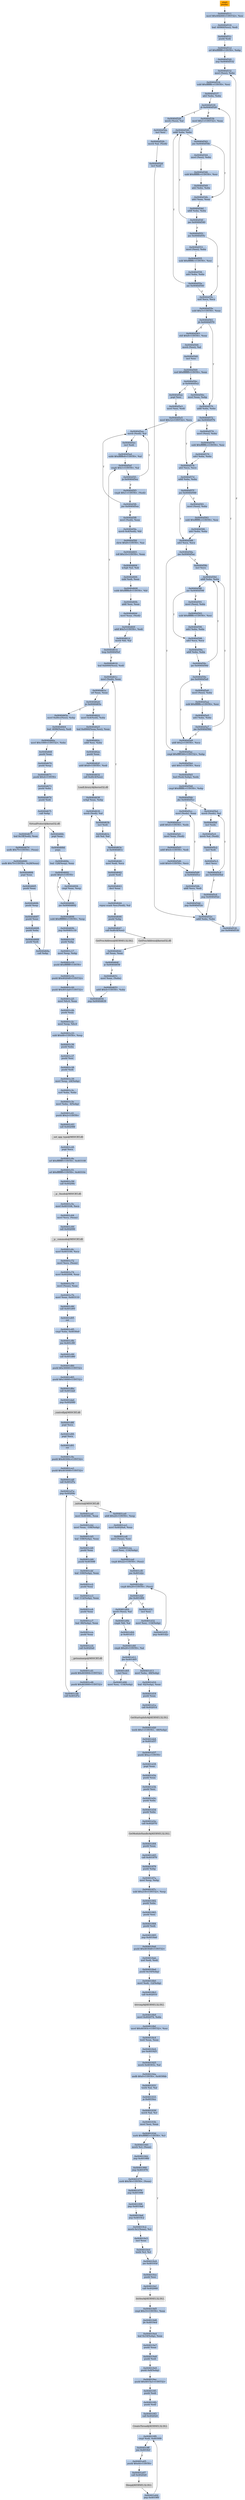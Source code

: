 digraph G {
node[shape=rectangle,style=filled,fillcolor=lightsteelblue,color=lightsteelblue]
bgcolor="transparent"
a0x0040d510pusha_[label="start\npusha ",color="lightgrey",fillcolor="orange"];
a0x0040d511movl_0x40b000UINT32_esi[label="0x0040d511\nmovl $0x40b000<UINT32>, %esi"];
a0x0040d516leal__40960esi__edi[label="0x0040d516\nleal -40960(%esi), %edi"];
a0x0040d51cpushl_edi[label="0x0040d51c\npushl %edi"];
a0x0040d51dorl_0xffffffffUINT8_ebp[label="0x0040d51d\norl $0xffffffff<UINT8>, %ebp"];
a0x0040d520jmp_0x0040d532[label="0x0040d520\njmp 0x0040d532"];
a0x0040d532movl_esi__ebx[label="0x0040d532\nmovl (%esi), %ebx"];
a0x0040d534subl_0xfffffffcUINT8_esi[label="0x0040d534\nsubl $0xfffffffc<UINT8>, %esi"];
a0x0040d537adcl_ebx_ebx[label="0x0040d537\nadcl %ebx, %ebx"];
a0x0040d539jb_0x0040d528[label="0x0040d539\njb 0x0040d528"];
a0x0040d528movb_esi__al[label="0x0040d528\nmovb (%esi), %al"];
a0x0040d52aincl_esi[label="0x0040d52a\nincl %esi"];
a0x0040d52bmovb_al_edi_[label="0x0040d52b\nmovb %al, (%edi)"];
a0x0040d52dincl_edi[label="0x0040d52d\nincl %edi"];
a0x0040d52eaddl_ebx_ebx[label="0x0040d52e\naddl %ebx, %ebx"];
a0x0040d530jne_0x0040d539[label="0x0040d530\njne 0x0040d539"];
a0x0040d53bmovl_0x1UINT32_eax[label="0x0040d53b\nmovl $0x1<UINT32>, %eax"];
a0x0040d540addl_ebx_ebx[label="0x0040d540\naddl %ebx, %ebx"];
a0x0040d542jne_0x0040d54b[label="0x0040d542\njne 0x0040d54b"];
a0x0040d54badcl_eax_eax[label="0x0040d54b\nadcl %eax, %eax"];
a0x0040d54daddl_ebx_ebx[label="0x0040d54d\naddl %ebx, %ebx"];
a0x0040d54fjae_0x0040d540[label="0x0040d54f\njae 0x0040d540"];
a0x0040d551jne_0x0040d55c[label="0x0040d551\njne 0x0040d55c"];
a0x0040d55cxorl_ecx_ecx[label="0x0040d55c\nxorl %ecx, %ecx"];
a0x0040d55esubl_0x3UINT8_eax[label="0x0040d55e\nsubl $0x3<UINT8>, %eax"];
a0x0040d561jb_0x0040d570[label="0x0040d561\njb 0x0040d570"];
a0x0040d563shll_0x8UINT8_eax[label="0x0040d563\nshll $0x8<UINT8>, %eax"];
a0x0040d566movb_esi__al[label="0x0040d566\nmovb (%esi), %al"];
a0x0040d568incl_esi[label="0x0040d568\nincl %esi"];
a0x0040d569xorl_0xffffffffUINT8_eax[label="0x0040d569\nxorl $0xffffffff<UINT8>, %eax"];
a0x0040d56cje_0x0040d5e2[label="0x0040d56c\nje 0x0040d5e2"];
a0x0040d56emovl_eax_ebp[label="0x0040d56e\nmovl %eax, %ebp"];
a0x0040d570addl_ebx_ebx[label="0x0040d570\naddl %ebx, %ebx"];
a0x0040d572jne_0x0040d57b[label="0x0040d572\njne 0x0040d57b"];
a0x0040d57badcl_ecx_ecx[label="0x0040d57b\nadcl %ecx, %ecx"];
a0x0040d57daddl_ebx_ebx[label="0x0040d57d\naddl %ebx, %ebx"];
a0x0040d57fjne_0x0040d588[label="0x0040d57f\njne 0x0040d588"];
a0x0040d588adcl_ecx_ecx[label="0x0040d588\nadcl %ecx, %ecx"];
a0x0040d58ajne_0x0040d5ac[label="0x0040d58a\njne 0x0040d5ac"];
a0x0040d5accmpl_0xfffff300UINT32_ebp[label="0x0040d5ac\ncmpl $0xfffff300<UINT32>, %ebp"];
a0x0040d5b2adcl_0x1UINT8_ecx[label="0x0040d5b2\nadcl $0x1<UINT8>, %ecx"];
a0x0040d5b5leal_ediebp__edx[label="0x0040d5b5\nleal (%edi,%ebp), %edx"];
a0x0040d5b8cmpl_0xfffffffcUINT8_ebp[label="0x0040d5b8\ncmpl $0xfffffffc<UINT8>, %ebp"];
a0x0040d5bbjbe_0x0040d5cc[label="0x0040d5bb\njbe 0x0040d5cc"];
a0x0040d5ccmovl_edx__eax[label="0x0040d5cc\nmovl (%edx), %eax"];
a0x0040d5ceaddl_0x4UINT8_edx[label="0x0040d5ce\naddl $0x4<UINT8>, %edx"];
a0x0040d5d1movl_eax_edi_[label="0x0040d5d1\nmovl %eax, (%edi)"];
a0x0040d5d3addl_0x4UINT8_edi[label="0x0040d5d3\naddl $0x4<UINT8>, %edi"];
a0x0040d5d6subl_0x4UINT8_ecx[label="0x0040d5d6\nsubl $0x4<UINT8>, %ecx"];
a0x0040d5d9ja_0x0040d5cc[label="0x0040d5d9\nja 0x0040d5cc"];
a0x0040d5dbaddl_ecx_edi[label="0x0040d5db\naddl %ecx, %edi"];
a0x0040d5ddjmp_0x0040d52e[label="0x0040d5dd\njmp 0x0040d52e"];
a0x0040d553movl_esi__ebx[label="0x0040d553\nmovl (%esi), %ebx"];
a0x0040d555subl_0xfffffffcUINT8_esi[label="0x0040d555\nsubl $0xfffffffc<UINT8>, %esi"];
a0x0040d558adcl_ebx_ebx[label="0x0040d558\nadcl %ebx, %ebx"];
a0x0040d55ajae_0x0040d540[label="0x0040d55a\njae 0x0040d540"];
a0x0040d5bdmovb_edx__al[label="0x0040d5bd\nmovb (%edx), %al"];
a0x0040d5bfincl_edx[label="0x0040d5bf\nincl %edx"];
a0x0040d5c0movb_al_edi_[label="0x0040d5c0\nmovb %al, (%edi)"];
a0x0040d5c2incl_edi[label="0x0040d5c2\nincl %edi"];
a0x0040d5c3decl_ecx[label="0x0040d5c3\ndecl %ecx"];
a0x0040d5c4jne_0x0040d5bd[label="0x0040d5c4\njne 0x0040d5bd"];
a0x0040d5c6jmp_0x0040d52e[label="0x0040d5c6\njmp 0x0040d52e"];
a0x0040d544movl_esi__ebx[label="0x0040d544\nmovl (%esi), %ebx"];
a0x0040d546subl_0xfffffffcUINT8_esi[label="0x0040d546\nsubl $0xfffffffc<UINT8>, %esi"];
a0x0040d549adcl_ebx_ebx[label="0x0040d549\nadcl %ebx, %ebx"];
a0x0040d574movl_esi__ebx[label="0x0040d574\nmovl (%esi), %ebx"];
a0x0040d576subl_0xfffffffcUINT8_esi[label="0x0040d576\nsubl $0xfffffffc<UINT8>, %esi"];
a0x0040d579adcl_ebx_ebx[label="0x0040d579\nadcl %ebx, %ebx"];
a0x0040d581movl_esi__ebx[label="0x0040d581\nmovl (%esi), %ebx"];
a0x0040d583subl_0xfffffffcUINT8_esi[label="0x0040d583\nsubl $0xfffffffc<UINT8>, %esi"];
a0x0040d586adcl_ebx_ebx[label="0x0040d586\nadcl %ebx, %ebx"];
a0x0040d58cincl_ecx[label="0x0040d58c\nincl %ecx"];
a0x0040d58daddl_ebx_ebx[label="0x0040d58d\naddl %ebx, %ebx"];
a0x0040d58fjne_0x0040d598[label="0x0040d58f\njne 0x0040d598"];
a0x0040d598adcl_ecx_ecx[label="0x0040d598\nadcl %ecx, %ecx"];
a0x0040d59aaddl_ebx_ebx[label="0x0040d59a\naddl %ebx, %ebx"];
a0x0040d59cjae_0x0040d58d[label="0x0040d59c\njae 0x0040d58d"];
a0x0040d59ejne_0x0040d5a9[label="0x0040d59e\njne 0x0040d5a9"];
a0x0040d5a9addl_0x2UINT8_ecx[label="0x0040d5a9\naddl $0x2<UINT8>, %ecx"];
a0x0040d591movl_esi__ebx[label="0x0040d591\nmovl (%esi), %ebx"];
a0x0040d593subl_0xfffffffcUINT8_esi[label="0x0040d593\nsubl $0xfffffffc<UINT8>, %esi"];
a0x0040d596adcl_ebx_ebx[label="0x0040d596\nadcl %ebx, %ebx"];
a0x0040d5a0movl_esi__ebx[label="0x0040d5a0\nmovl (%esi), %ebx"];
a0x0040d5a2subl_0xfffffffcUINT8_esi[label="0x0040d5a2\nsubl $0xfffffffc<UINT8>, %esi"];
a0x0040d5a5adcl_ebx_ebx[label="0x0040d5a5\nadcl %ebx, %ebx"];
a0x0040d5a7jae_0x0040d58d[label="0x0040d5a7\njae 0x0040d58d"];
a0x0040d5e2popl_esi[label="0x0040d5e2\npopl %esi"];
a0x0040d5e3movl_esi_edi[label="0x0040d5e3\nmovl %esi, %edi"];
a0x0040d5e5movl_0x12UINT32_ecx[label="0x0040d5e5\nmovl $0x12<UINT32>, %ecx"];
a0x0040d5eamovb_edi__al[label="0x0040d5ea\nmovb (%edi), %al"];
a0x0040d5ecincl_edi[label="0x0040d5ec\nincl %edi"];
a0x0040d5edsubb_0xffffffe8UINT8_al[label="0x0040d5ed\nsubb $0xffffffe8<UINT8>, %al"];
a0x0040d5efcmpb_0x1UINT8_al[label="0x0040d5ef\ncmpb $0x1<UINT8>, %al"];
a0x0040d5f1ja_0x0040d5ea[label="0x0040d5f1\nja 0x0040d5ea"];
a0x0040d5f3cmpb_0x1UINT8_edi_[label="0x0040d5f3\ncmpb $0x1<UINT8>, (%edi)"];
a0x0040d5f6jne_0x0040d5ea[label="0x0040d5f6\njne 0x0040d5ea"];
a0x0040d5f8movl_edi__eax[label="0x0040d5f8\nmovl (%edi), %eax"];
a0x0040d5famovb_0x4edi__bl[label="0x0040d5fa\nmovb 0x4(%edi), %bl"];
a0x0040d5fdshrw_0x8UINT8_ax[label="0x0040d5fd\nshrw $0x8<UINT8>, %ax"];
a0x0040d601roll_0x10UINT8_eax[label="0x0040d601\nroll $0x10<UINT8>, %eax"];
a0x0040d604xchgb_al_ah[label="0x0040d604\nxchgb %al, %ah"];
a0x0040d606subl_edi_eax[label="0x0040d606\nsubl %edi, %eax"];
a0x0040d608subb_0xffffffe8UINT8_bl[label="0x0040d608\nsubb $0xffffffe8<UINT8>, %bl"];
a0x0040d60baddl_esi_eax[label="0x0040d60b\naddl %esi, %eax"];
a0x0040d60dmovl_eax_edi_[label="0x0040d60d\nmovl %eax, (%edi)"];
a0x0040d60faddl_0x5UINT8_edi[label="0x0040d60f\naddl $0x5<UINT8>, %edi"];
a0x0040d612movb_bl_al[label="0x0040d612\nmovb %bl, %al"];
a0x0040d614loop_0x0040d5ef[label="0x0040d614\nloop 0x0040d5ef"];
a0x0040d616leal_0xb000esi__edi[label="0x0040d616\nleal 0xb000(%esi), %edi"];
a0x0040d61cmovl_edi__eax[label="0x0040d61c\nmovl (%edi), %eax"];
a0x0040d61eorl_eax_eax[label="0x0040d61e\norl %eax, %eax"];
a0x0040d620je_0x0040d65e[label="0x0040d620\nje 0x0040d65e"];
a0x0040d622movl_0x4edi__ebx[label="0x0040d622\nmovl 0x4(%edi), %ebx"];
a0x0040d625leal_0xd060eaxesi__eax[label="0x0040d625\nleal 0xd060(%eax,%esi), %eax"];
a0x0040d62caddl_esi_ebx[label="0x0040d62c\naddl %esi, %ebx"];
a0x0040d62epushl_eax[label="0x0040d62e\npushl %eax"];
a0x0040d62faddl_0x8UINT8_edi[label="0x0040d62f\naddl $0x8<UINT8>, %edi"];
a0x0040d632call_0xd0c4esi_[label="0x0040d632\ncall 0xd0c4(%esi)"];
LoadLibraryA_kernel32_dll[label="LoadLibraryA@kernel32.dll",color="lightgrey",fillcolor="lightgrey"];
a0x0040d638xchgl_eax_ebp[label="0x0040d638\nxchgl %eax, %ebp"];
a0x0040d639movb_edi__al[label="0x0040d639\nmovb (%edi), %al"];
a0x0040d63bincl_edi[label="0x0040d63b\nincl %edi"];
a0x0040d63corb_al_al[label="0x0040d63c\norb %al, %al"];
a0x0040d63eje_0x0040d61c[label="0x0040d63e\nje 0x0040d61c"];
a0x0040d640movl_edi_ecx[label="0x0040d640\nmovl %edi, %ecx"];
a0x0040d642pushl_edi[label="0x0040d642\npushl %edi"];
a0x0040d643decl_eax[label="0x0040d643\ndecl %eax"];
a0x0040d644repnz_scasb_es_edi__al[label="0x0040d644\nrepnz scasb %es:(%edi), %al"];
a0x0040d646pushl_ebp[label="0x0040d646\npushl %ebp"];
a0x0040d647call_0xd0c8esi_[label="0x0040d647\ncall 0xd0c8(%esi)"];
GetProcAddress_kernel32_dll[label="GetProcAddress@kernel32.dll",color="lightgrey",fillcolor="lightgrey"];
a0x0040d64dorl_eax_eax[label="0x0040d64d\norl %eax, %eax"];
a0x0040d64fje_0x0040d658[label="0x0040d64f\nje 0x0040d658"];
a0x0040d651movl_eax_ebx_[label="0x0040d651\nmovl %eax, (%ebx)"];
a0x0040d653addl_0x4UINT8_ebx[label="0x0040d653\naddl $0x4<UINT8>, %ebx"];
a0x0040d656jmp_0x0040d639[label="0x0040d656\njmp 0x0040d639"];
GetProcAddress_KERNEL32_DLL[label="GetProcAddress@KERNEL32.DLL",color="lightgrey",fillcolor="lightgrey"];
a0x0040d65emovl_0xd0ccesi__ebp[label="0x0040d65e\nmovl 0xd0cc(%esi), %ebp"];
a0x0040d664leal__4096esi__edi[label="0x0040d664\nleal -4096(%esi), %edi"];
a0x0040d66amovl_0x1000UINT32_ebx[label="0x0040d66a\nmovl $0x1000<UINT32>, %ebx"];
a0x0040d66fpushl_eax[label="0x0040d66f\npushl %eax"];
a0x0040d670pushl_esp[label="0x0040d670\npushl %esp"];
a0x0040d671pushl_0x4UINT8[label="0x0040d671\npushl $0x4<UINT8>"];
a0x0040d673pushl_ebx[label="0x0040d673\npushl %ebx"];
a0x0040d674pushl_edi[label="0x0040d674\npushl %edi"];
a0x0040d675call_ebp[label="0x0040d675\ncall %ebp"];
VirtualProtect_kernel32_dll[label="VirtualProtect@kernel32.dll",color="lightgrey",fillcolor="lightgrey"];
a0x0040d677leal_0x1ffedi__eax[label="0x0040d677\nleal 0x1ff(%edi), %eax"];
a0x0040d67dandb_0x7fUINT8_eax_[label="0x0040d67d\nandb $0x7f<UINT8>, (%eax)"];
a0x0040d680andb_0x7fUINT8_0x28eax_[label="0x0040d680\nandb $0x7f<UINT8>, 0x28(%eax)"];
a0x0040d684popl_eax[label="0x0040d684\npopl %eax"];
a0x0040d685pushl_eax[label="0x0040d685\npushl %eax"];
a0x0040d686pushl_esp[label="0x0040d686\npushl %esp"];
a0x0040d687pushl_eax[label="0x0040d687\npushl %eax"];
a0x0040d688pushl_ebx[label="0x0040d688\npushl %ebx"];
a0x0040d689pushl_edi[label="0x0040d689\npushl %edi"];
a0x0040d68acall_ebp[label="0x0040d68a\ncall %ebp"];
a0x0040d68cpopl_eax[label="0x0040d68c\npopl %eax"];
a0x0040d68dpopa_[label="0x0040d68d\npopa "];
a0x0040d68eleal__128esp__eax[label="0x0040d68e\nleal -128(%esp), %eax"];
a0x0040d692pushl_0x0UINT8[label="0x0040d692\npushl $0x0<UINT8>"];
a0x0040d694cmpl_eax_esp[label="0x0040d694\ncmpl %eax, %esp"];
a0x0040d696jne_0x0040d692[label="0x0040d696\njne 0x0040d692"];
a0x0040d698subl_0xffffff80UINT8_esp[label="0x0040d698\nsubl $0xffffff80<UINT8>, %esp"];
a0x0040d69bjmp_0x00401c16[label="0x0040d69b\njmp 0x00401c16"];
a0x00401c16pushl_ebp[label="0x00401c16\npushl %ebp"];
a0x00401c17movl_esp_ebp[label="0x00401c17\nmovl %esp, %ebp"];
a0x00401c19pushl_0xffffffffUINT8[label="0x00401c19\npushl $0xffffffff<UINT8>"];
a0x00401c1bpushl_0x4020d0UINT32[label="0x00401c1b\npushl $0x4020d0<UINT32>"];
a0x00401c20pushl_0x401da0UINT32[label="0x00401c20\npushl $0x401da0<UINT32>"];
a0x00401c25movl_fs_0_eax[label="0x00401c25\nmovl %fs:0, %eax"];
a0x00401c2bpushl_eax[label="0x00401c2b\npushl %eax"];
a0x00401c2cmovl_esp_fs_0[label="0x00401c2c\nmovl %esp, %fs:0"];
a0x00401c33subl_0x68UINT8_esp[label="0x00401c33\nsubl $0x68<UINT8>, %esp"];
a0x00401c36pushl_ebx[label="0x00401c36\npushl %ebx"];
a0x00401c37pushl_esi[label="0x00401c37\npushl %esi"];
a0x00401c38pushl_edi[label="0x00401c38\npushl %edi"];
a0x00401c39movl_esp__24ebp_[label="0x00401c39\nmovl %esp, -24(%ebp)"];
a0x00401c3cxorl_ebx_ebx[label="0x00401c3c\nxorl %ebx, %ebx"];
a0x00401c3emovl_ebx__4ebp_[label="0x00401c3e\nmovl %ebx, -4(%ebp)"];
a0x00401c41pushl_0x2UINT8[label="0x00401c41\npushl $0x2<UINT8>"];
a0x00401c43call_0x402088[label="0x00401c43\ncall 0x402088"];
a__set_app_type_MSVCRT_dll[label="__set_app_type@MSVCRT.dll",color="lightgrey",fillcolor="lightgrey"];
a0x00401c49popl_ecx[label="0x00401c49\npopl %ecx"];
a0x00401c4aorl_0xffffffffUINT8_0x403108[label="0x00401c4a\norl $0xffffffff<UINT8>, 0x403108"];
a0x00401c51orl_0xffffffffUINT8_0x40310c[label="0x00401c51\norl $0xffffffff<UINT8>, 0x40310c"];
a0x00401c58call_0x40208c[label="0x00401c58\ncall 0x40208c"];
a__p__fmode_MSVCRT_dll[label="__p__fmode@MSVCRT.dll",color="lightgrey",fillcolor="lightgrey"];
a0x00401c5emovl_0x403104_ecx[label="0x00401c5e\nmovl 0x403104, %ecx"];
a0x00401c64movl_ecx_eax_[label="0x00401c64\nmovl %ecx, (%eax)"];
a0x00401c66call_0x402090[label="0x00401c66\ncall 0x402090"];
a__p__commode_MSVCRT_dll[label="__p__commode@MSVCRT.dll",color="lightgrey",fillcolor="lightgrey"];
a0x00401c6cmovl_0x403100_ecx[label="0x00401c6c\nmovl 0x403100, %ecx"];
a0x00401c72movl_ecx_eax_[label="0x00401c72\nmovl %ecx, (%eax)"];
a0x00401c74movl_0x402094_eax[label="0x00401c74\nmovl 0x402094, %eax"];
a0x00401c79movl_eax__eax[label="0x00401c79\nmovl (%eax), %eax"];
a0x00401c7bmovl_eax_0x403110[label="0x00401c7b\nmovl %eax, 0x403110"];
a0x00401c80call_0x401d95[label="0x00401c80\ncall 0x401d95"];
a0x00401d95ret[label="0x00401d95\nret"];
a0x00401c85cmpl_ebx_0x4030e0[label="0x00401c85\ncmpl %ebx, 0x4030e0"];
a0x00401c8bjne_0x401c99[label="0x00401c8b\njne 0x401c99"];
a0x00401c99call_0x401d80[label="0x00401c99\ncall 0x401d80"];
a0x00401d80pushl_0x30000UINT32[label="0x00401d80\npushl $0x30000<UINT32>"];
a0x00401d85pushl_0x10000UINT32[label="0x00401d85\npushl $0x10000<UINT32>"];
a0x00401d8acall_0x401da6[label="0x00401d8a\ncall 0x401da6"];
a0x00401da6jmp_0x402080[label="0x00401da6\njmp 0x402080"];
a_controlfp_MSVCRT_dll[label="_controlfp@MSVCRT.dll",color="lightgrey",fillcolor="lightgrey"];
a0x00401d8fpopl_ecx[label="0x00401d8f\npopl %ecx"];
a0x00401d90popl_ecx[label="0x00401d90\npopl %ecx"];
a0x00401d91ret[label="0x00401d91\nret"];
a0x00401c9epushl_0x40300cUINT32[label="0x00401c9e\npushl $0x40300c<UINT32>"];
a0x00401ca3pushl_0x403008UINT32[label="0x00401ca3\npushl $0x403008<UINT32>"];
a0x00401ca8call_0x401d7a[label="0x00401ca8\ncall 0x401d7a"];
a0x00401d7ajmp_0x40209c[label="0x00401d7a\njmp 0x40209c"];
a_initterm_MSVCRT_dll[label="_initterm@MSVCRT.dll",color="lightgrey",fillcolor="lightgrey"];
a0x00401cadmovl_0x4030fc_eax[label="0x00401cad\nmovl 0x4030fc, %eax"];
a0x00401cb2movl_eax__108ebp_[label="0x00401cb2\nmovl %eax, -108(%ebp)"];
a0x00401cb5leal__108ebp__eax[label="0x00401cb5\nleal -108(%ebp), %eax"];
a0x00401cb8pushl_eax[label="0x00401cb8\npushl %eax"];
a0x00401cb9pushl_0x4030f8[label="0x00401cb9\npushl 0x4030f8"];
a0x00401cbfleal__100ebp__eax[label="0x00401cbf\nleal -100(%ebp), %eax"];
a0x00401cc2pushl_eax[label="0x00401cc2\npushl %eax"];
a0x00401cc3leal__112ebp__eax[label="0x00401cc3\nleal -112(%ebp), %eax"];
a0x00401cc6pushl_eax[label="0x00401cc6\npushl %eax"];
a0x00401cc7leal__96ebp__eax[label="0x00401cc7\nleal -96(%ebp), %eax"];
a0x00401ccapushl_eax[label="0x00401cca\npushl %eax"];
a0x00401ccbcall_0x4020a0[label="0x00401ccb\ncall 0x4020a0"];
a__getmainargs_MSVCRT_dll[label="__getmainargs@MSVCRT.dll",color="lightgrey",fillcolor="lightgrey"];
a0x00401cd1pushl_0x403004UINT32[label="0x00401cd1\npushl $0x403004<UINT32>"];
a0x00401cd6pushl_0x403000UINT32[label="0x00401cd6\npushl $0x403000<UINT32>"];
a0x00401cdbcall_0x401d7a[label="0x00401cdb\ncall 0x401d7a"];
a0x00401ce0addl_0x24UINT8_esp[label="0x00401ce0\naddl $0x24<UINT8>, %esp"];
a0x00401ce3movl_0x4020a4_eax[label="0x00401ce3\nmovl 0x4020a4, %eax"];
a0x00401ce8movl_eax__esi[label="0x00401ce8\nmovl (%eax), %esi"];
a0x00401ceamovl_esi__116ebp_[label="0x00401cea\nmovl %esi, -116(%ebp)"];
a0x00401cedcmpb_0x22UINT8_esi_[label="0x00401ced\ncmpb $0x22<UINT8>, (%esi)"];
a0x00401cf0jne_0x401d2c[label="0x00401cf0\njne 0x401d2c"];
a0x00401d2ccmpb_0x20UINT8_esi_[label="0x00401d2c\ncmpb $0x20<UINT8>, (%esi)"];
a0x00401d2fjbe_0x401d09[label="0x00401d2f\njbe 0x401d09"];
a0x00401d31incl_esi[label="0x00401d31\nincl %esi"];
a0x00401d32movl_esi__116ebp_[label="0x00401d32\nmovl %esi, -116(%ebp)"];
a0x00401d35jmp_0x401d2c[label="0x00401d35\njmp 0x401d2c"];
a0x00401d09movb_esi__al[label="0x00401d09\nmovb (%esi), %al"];
a0x00401d0bcmpb_bl_al[label="0x00401d0b\ncmpb %bl, %al"];
a0x00401d0dje_0x401d13[label="0x00401d0d\nje 0x401d13"];
a0x00401d0fcmpb_0x20UINT8_al[label="0x00401d0f\ncmpb $0x20<UINT8>, %al"];
a0x00401d11jbe_0x401d05[label="0x00401d11\njbe 0x401d05"];
a0x00401d05incl_esi[label="0x00401d05\nincl %esi"];
a0x00401d06movl_esi__116ebp_[label="0x00401d06\nmovl %esi, -116(%ebp)"];
a0x00401d13movl_ebx__48ebp_[label="0x00401d13\nmovl %ebx, -48(%ebp)"];
a0x00401d16leal__92ebp__eax[label="0x00401d16\nleal -92(%ebp), %eax"];
a0x00401d19pushl_eax[label="0x00401d19\npushl %eax"];
a0x00401d1acall_0x402014[label="0x00401d1a\ncall 0x402014"];
GetStartupInfoA_KERNEL32_DLL[label="GetStartupInfoA@KERNEL32.DLL",color="lightgrey",fillcolor="lightgrey"];
a0x00401d20testb_0x1UINT8__48ebp_[label="0x00401d20\ntestb $0x1<UINT8>, -48(%ebp)"];
a0x00401d24je_0x401d37[label="0x00401d24\nje 0x401d37"];
a0x00401d37pushl_0xaUINT8[label="0x00401d37\npushl $0xa<UINT8>"];
a0x00401d39popl_eax[label="0x00401d39\npopl %eax"];
a0x00401d3apushl_eax[label="0x00401d3a\npushl %eax"];
a0x00401d3bpushl_esi[label="0x00401d3b\npushl %esi"];
a0x00401d3cpushl_ebx[label="0x00401d3c\npushl %ebx"];
a0x00401d3dpushl_ebx[label="0x00401d3d\npushl %ebx"];
a0x00401d3ecall_0x402070[label="0x00401d3e\ncall 0x402070"];
GetModuleHandleA_KERNEL32_DLL[label="GetModuleHandleA@KERNEL32.DLL",color="lightgrey",fillcolor="lightgrey"];
a0x00401d44pushl_eax[label="0x00401d44\npushl %eax"];
a0x00401d45call_0x401879[label="0x00401d45\ncall 0x401879"];
a0x00401879pushl_ebp[label="0x00401879\npushl %ebp"];
a0x0040187amovl_esp_ebp[label="0x0040187a\nmovl %esp, %ebp"];
a0x0040187csubl_0x218UINT32_esp[label="0x0040187c\nsubl $0x218<UINT32>, %esp"];
a0x00401882pushl_ebx[label="0x00401882\npushl %ebx"];
a0x00401883pushl_esi[label="0x00401883\npushl %esi"];
a0x00401884pushl_edi[label="0x00401884\npushl %edi"];
a0x00401885jmp_0x4018a6[label="0x00401885\njmp 0x4018a6"];
a0x004018a6pushl_0x4030d0UINT32[label="0x004018a6\npushl $0x4030d0<UINT32>"];
a0x004018abxorl_edi_edi[label="0x004018ab\nxorl %edi, %edi"];
a0x004018adpushl_0x10ebp_[label="0x004018ad\npushl 0x10(%ebp)"];
a0x004018b0movl_edi__12ebp_[label="0x004018b0\nmovl %edi, -12(%ebp)"];
a0x004018b3call_0x402010[label="0x004018b3\ncall 0x402010"];
lstrcmpA_KERNEL32_DLL[label="lstrcmpA@KERNEL32.DLL",color="lightgrey",fillcolor="lightgrey"];
a0x004018b9movl_0x402074_ebx[label="0x004018b9\nmovl 0x402074, %ebx"];
a0x004018bfmovl_0x40303cUINT32_esi[label="0x004018bf\nmovl $0x40303c<UINT32>, %esi"];
a0x004018c4testl_eax_eax[label="0x004018c4\ntestl %eax, %eax"];
a0x004018c6jne_0x401925[label="0x004018c6\njne 0x401925"];
a0x00401925movb_0x40303c_al[label="0x00401925\nmovb 0x40303c, %al"];
a0x0040192aandb_0x0UINT8_0x4030bb[label="0x0040192a\nandb $0x0<UINT8>, 0x4030bb"];
a0x00401931testb_al_al[label="0x00401931\ntestb %al, %al"];
a0x00401933je_0x4019ce[label="0x00401933\nje 0x4019ce"];
a0x00401939movb_al_cl[label="0x00401939\nmovb %al, %cl"];
a0x0040193bmovl_esi_eax[label="0x0040193b\nmovl %esi, %eax"];
a0x0040193dxorb_0xfffffff3UINT8_cl[label="0x0040193d\nxorb $0xfffffff3<UINT8>, %cl"];
a0x00401940movb_cl_eax_[label="0x00401940\nmovb %cl, (%eax)"];
a0x00401942jmp_0x401966[label="0x00401942\njmp 0x401966"];
a0x00401966jmp_0x401976[label="0x00401966\njmp 0x401976"];
a0x00401976xorb_0x56UINT8_eax_[label="0x00401976\nxorb $0x56<UINT8>, (%eax)"];
a0x00401979jmp_0x401998[label="0x00401979\njmp 0x401998"];
a0x00401998jmp_0x4019a6[label="0x00401998\njmp 0x4019a6"];
a0x004019a6jmp_0x4019c2[label="0x004019a6\njmp 0x4019c2"];
a0x004019c2movb_0x1eax__cl[label="0x004019c2\nmovb 0x1(%eax), %cl"];
a0x004019c5incl_eax[label="0x004019c5\nincl %eax"];
a0x004019c6testb_cl_cl[label="0x004019c6\ntestb %cl, %cl"];
a0x004019c8jne_0x40193d[label="0x004019c8\njne 0x40193d"];
a0x004019cepushl_esi[label="0x004019ce\npushl %esi"];
a0x004019cfcall_0x402068[label="0x004019cf\ncall 0x402068"];
lstrlenA_KERNEL32_DLL[label="lstrlenA@KERNEL32.DLL",color="lightgrey",fillcolor="lightgrey"];
a0x004019d5cmpl_0x1fUINT8_eax[label="0x004019d5\ncmpl $0x1f<UINT8>, %eax"];
a0x004019d8jle_0x4019e4[label="0x004019d8\njle 0x4019e4"];
a0x004019e4leal_0x10ebp__eax[label="0x004019e4\nleal 0x10(%ebp), %eax"];
a0x004019e7pushl_eax[label="0x004019e7\npushl %eax"];
a0x004019e8pushl_edi[label="0x004019e8\npushl %edi"];
a0x004019e9pushl_0x8ebp_[label="0x004019e9\npushl 0x8(%ebp)"];
a0x004019ecpushl_0x4015a1UINT32[label="0x004019ec\npushl $0x4015a1<UINT32>"];
a0x004019f1pushl_edi[label="0x004019f1\npushl %edi"];
a0x004019f2pushl_edi[label="0x004019f2\npushl %edi"];
a0x004019f3call_0x402024[label="0x004019f3\ncall 0x402024"];
CreateThread_KERNEL32_DLL[label="CreateThread@KERNEL32.DLL",color="lightgrey",fillcolor="lightgrey"];
a0x004019f9cmpl_edi_0x4030f4[label="0x004019f9\ncmpl %edi, 0x4030f4"];
a0x004019ffjne_0x4018cf[label="0x004019ff\njne 0x4018cf"];
a0x00401a05pushl_0x64UINT8[label="0x00401a05\npushl $0x64<UINT8>"];
a0x00401a07call_0x402020[label="0x00401a07\ncall 0x402020"];
Sleep_KERNEL32_DLL[label="Sleep@KERNEL32.DLL",color="lightgrey",fillcolor="lightgrey"];
a0x00401a0djmp_0x4019f9[label="0x00401a0d\njmp 0x4019f9"];
a0x0040d510pusha_ -> a0x0040d511movl_0x40b000UINT32_esi [color="#000000"];
a0x0040d511movl_0x40b000UINT32_esi -> a0x0040d516leal__40960esi__edi [color="#000000"];
a0x0040d516leal__40960esi__edi -> a0x0040d51cpushl_edi [color="#000000"];
a0x0040d51cpushl_edi -> a0x0040d51dorl_0xffffffffUINT8_ebp [color="#000000"];
a0x0040d51dorl_0xffffffffUINT8_ebp -> a0x0040d520jmp_0x0040d532 [color="#000000"];
a0x0040d520jmp_0x0040d532 -> a0x0040d532movl_esi__ebx [color="#000000"];
a0x0040d532movl_esi__ebx -> a0x0040d534subl_0xfffffffcUINT8_esi [color="#000000"];
a0x0040d534subl_0xfffffffcUINT8_esi -> a0x0040d537adcl_ebx_ebx [color="#000000"];
a0x0040d537adcl_ebx_ebx -> a0x0040d539jb_0x0040d528 [color="#000000"];
a0x0040d539jb_0x0040d528 -> a0x0040d528movb_esi__al [color="#000000",label="T"];
a0x0040d528movb_esi__al -> a0x0040d52aincl_esi [color="#000000"];
a0x0040d52aincl_esi -> a0x0040d52bmovb_al_edi_ [color="#000000"];
a0x0040d52bmovb_al_edi_ -> a0x0040d52dincl_edi [color="#000000"];
a0x0040d52dincl_edi -> a0x0040d52eaddl_ebx_ebx [color="#000000"];
a0x0040d52eaddl_ebx_ebx -> a0x0040d530jne_0x0040d539 [color="#000000"];
a0x0040d530jne_0x0040d539 -> a0x0040d539jb_0x0040d528 [color="#000000",label="T"];
a0x0040d530jne_0x0040d539 -> a0x0040d532movl_esi__ebx [color="#000000",label="F"];
a0x0040d539jb_0x0040d528 -> a0x0040d53bmovl_0x1UINT32_eax [color="#000000",label="F"];
a0x0040d53bmovl_0x1UINT32_eax -> a0x0040d540addl_ebx_ebx [color="#000000"];
a0x0040d540addl_ebx_ebx -> a0x0040d542jne_0x0040d54b [color="#000000"];
a0x0040d542jne_0x0040d54b -> a0x0040d54badcl_eax_eax [color="#000000",label="T"];
a0x0040d54badcl_eax_eax -> a0x0040d54daddl_ebx_ebx [color="#000000"];
a0x0040d54daddl_ebx_ebx -> a0x0040d54fjae_0x0040d540 [color="#000000"];
a0x0040d54fjae_0x0040d540 -> a0x0040d551jne_0x0040d55c [color="#000000",label="F"];
a0x0040d551jne_0x0040d55c -> a0x0040d55cxorl_ecx_ecx [color="#000000",label="T"];
a0x0040d55cxorl_ecx_ecx -> a0x0040d55esubl_0x3UINT8_eax [color="#000000"];
a0x0040d55esubl_0x3UINT8_eax -> a0x0040d561jb_0x0040d570 [color="#000000"];
a0x0040d561jb_0x0040d570 -> a0x0040d563shll_0x8UINT8_eax [color="#000000",label="F"];
a0x0040d563shll_0x8UINT8_eax -> a0x0040d566movb_esi__al [color="#000000"];
a0x0040d566movb_esi__al -> a0x0040d568incl_esi [color="#000000"];
a0x0040d568incl_esi -> a0x0040d569xorl_0xffffffffUINT8_eax [color="#000000"];
a0x0040d569xorl_0xffffffffUINT8_eax -> a0x0040d56cje_0x0040d5e2 [color="#000000"];
a0x0040d56cje_0x0040d5e2 -> a0x0040d56emovl_eax_ebp [color="#000000",label="F"];
a0x0040d56emovl_eax_ebp -> a0x0040d570addl_ebx_ebx [color="#000000"];
a0x0040d570addl_ebx_ebx -> a0x0040d572jne_0x0040d57b [color="#000000"];
a0x0040d572jne_0x0040d57b -> a0x0040d57badcl_ecx_ecx [color="#000000",label="T"];
a0x0040d57badcl_ecx_ecx -> a0x0040d57daddl_ebx_ebx [color="#000000"];
a0x0040d57daddl_ebx_ebx -> a0x0040d57fjne_0x0040d588 [color="#000000"];
a0x0040d57fjne_0x0040d588 -> a0x0040d588adcl_ecx_ecx [color="#000000",label="T"];
a0x0040d588adcl_ecx_ecx -> a0x0040d58ajne_0x0040d5ac [color="#000000"];
a0x0040d58ajne_0x0040d5ac -> a0x0040d5accmpl_0xfffff300UINT32_ebp [color="#000000",label="T"];
a0x0040d5accmpl_0xfffff300UINT32_ebp -> a0x0040d5b2adcl_0x1UINT8_ecx [color="#000000"];
a0x0040d5b2adcl_0x1UINT8_ecx -> a0x0040d5b5leal_ediebp__edx [color="#000000"];
a0x0040d5b5leal_ediebp__edx -> a0x0040d5b8cmpl_0xfffffffcUINT8_ebp [color="#000000"];
a0x0040d5b8cmpl_0xfffffffcUINT8_ebp -> a0x0040d5bbjbe_0x0040d5cc [color="#000000"];
a0x0040d5bbjbe_0x0040d5cc -> a0x0040d5ccmovl_edx__eax [color="#000000",label="T"];
a0x0040d5ccmovl_edx__eax -> a0x0040d5ceaddl_0x4UINT8_edx [color="#000000"];
a0x0040d5ceaddl_0x4UINT8_edx -> a0x0040d5d1movl_eax_edi_ [color="#000000"];
a0x0040d5d1movl_eax_edi_ -> a0x0040d5d3addl_0x4UINT8_edi [color="#000000"];
a0x0040d5d3addl_0x4UINT8_edi -> a0x0040d5d6subl_0x4UINT8_ecx [color="#000000"];
a0x0040d5d6subl_0x4UINT8_ecx -> a0x0040d5d9ja_0x0040d5cc [color="#000000"];
a0x0040d5d9ja_0x0040d5cc -> a0x0040d5dbaddl_ecx_edi [color="#000000",label="F"];
a0x0040d5dbaddl_ecx_edi -> a0x0040d5ddjmp_0x0040d52e [color="#000000"];
a0x0040d5ddjmp_0x0040d52e -> a0x0040d52eaddl_ebx_ebx [color="#000000"];
a0x0040d561jb_0x0040d570 -> a0x0040d570addl_ebx_ebx [color="#000000",label="T"];
a0x0040d551jne_0x0040d55c -> a0x0040d553movl_esi__ebx [color="#000000",label="F"];
a0x0040d553movl_esi__ebx -> a0x0040d555subl_0xfffffffcUINT8_esi [color="#000000"];
a0x0040d555subl_0xfffffffcUINT8_esi -> a0x0040d558adcl_ebx_ebx [color="#000000"];
a0x0040d558adcl_ebx_ebx -> a0x0040d55ajae_0x0040d540 [color="#000000"];
a0x0040d55ajae_0x0040d540 -> a0x0040d55cxorl_ecx_ecx [color="#000000",label="F"];
a0x0040d5bbjbe_0x0040d5cc -> a0x0040d5bdmovb_edx__al [color="#000000",label="F"];
a0x0040d5bdmovb_edx__al -> a0x0040d5bfincl_edx [color="#000000"];
a0x0040d5bfincl_edx -> a0x0040d5c0movb_al_edi_ [color="#000000"];
a0x0040d5c0movb_al_edi_ -> a0x0040d5c2incl_edi [color="#000000"];
a0x0040d5c2incl_edi -> a0x0040d5c3decl_ecx [color="#000000"];
a0x0040d5c3decl_ecx -> a0x0040d5c4jne_0x0040d5bd [color="#000000"];
a0x0040d5c4jne_0x0040d5bd -> a0x0040d5bdmovb_edx__al [color="#000000",label="T"];
a0x0040d5c4jne_0x0040d5bd -> a0x0040d5c6jmp_0x0040d52e [color="#000000",label="F"];
a0x0040d5c6jmp_0x0040d52e -> a0x0040d52eaddl_ebx_ebx [color="#000000"];
a0x0040d542jne_0x0040d54b -> a0x0040d544movl_esi__ebx [color="#000000",label="F"];
a0x0040d544movl_esi__ebx -> a0x0040d546subl_0xfffffffcUINT8_esi [color="#000000"];
a0x0040d546subl_0xfffffffcUINT8_esi -> a0x0040d549adcl_ebx_ebx [color="#000000"];
a0x0040d549adcl_ebx_ebx -> a0x0040d54badcl_eax_eax [color="#000000"];
a0x0040d572jne_0x0040d57b -> a0x0040d574movl_esi__ebx [color="#000000",label="F"];
a0x0040d574movl_esi__ebx -> a0x0040d576subl_0xfffffffcUINT8_esi [color="#000000"];
a0x0040d576subl_0xfffffffcUINT8_esi -> a0x0040d579adcl_ebx_ebx [color="#000000"];
a0x0040d579adcl_ebx_ebx -> a0x0040d57badcl_ecx_ecx [color="#000000"];
a0x0040d57fjne_0x0040d588 -> a0x0040d581movl_esi__ebx [color="#000000",label="F"];
a0x0040d581movl_esi__ebx -> a0x0040d583subl_0xfffffffcUINT8_esi [color="#000000"];
a0x0040d583subl_0xfffffffcUINT8_esi -> a0x0040d586adcl_ebx_ebx [color="#000000"];
a0x0040d586adcl_ebx_ebx -> a0x0040d588adcl_ecx_ecx [color="#000000"];
a0x0040d54fjae_0x0040d540 -> a0x0040d540addl_ebx_ebx [color="#000000",label="T"];
a0x0040d58ajne_0x0040d5ac -> a0x0040d58cincl_ecx [color="#000000",label="F"];
a0x0040d58cincl_ecx -> a0x0040d58daddl_ebx_ebx [color="#000000"];
a0x0040d58daddl_ebx_ebx -> a0x0040d58fjne_0x0040d598 [color="#000000"];
a0x0040d58fjne_0x0040d598 -> a0x0040d598adcl_ecx_ecx [color="#000000",label="T"];
a0x0040d598adcl_ecx_ecx -> a0x0040d59aaddl_ebx_ebx [color="#000000"];
a0x0040d59aaddl_ebx_ebx -> a0x0040d59cjae_0x0040d58d [color="#000000"];
a0x0040d59cjae_0x0040d58d -> a0x0040d59ejne_0x0040d5a9 [color="#000000",label="F"];
a0x0040d59ejne_0x0040d5a9 -> a0x0040d5a9addl_0x2UINT8_ecx [color="#000000",label="T"];
a0x0040d5a9addl_0x2UINT8_ecx -> a0x0040d5accmpl_0xfffff300UINT32_ebp [color="#000000"];
a0x0040d5d9ja_0x0040d5cc -> a0x0040d5ccmovl_edx__eax [color="#000000",label="T"];
a0x0040d59cjae_0x0040d58d -> a0x0040d58daddl_ebx_ebx [color="#000000",label="T"];
a0x0040d58fjne_0x0040d598 -> a0x0040d591movl_esi__ebx [color="#000000",label="F"];
a0x0040d591movl_esi__ebx -> a0x0040d593subl_0xfffffffcUINT8_esi [color="#000000"];
a0x0040d593subl_0xfffffffcUINT8_esi -> a0x0040d596adcl_ebx_ebx [color="#000000"];
a0x0040d596adcl_ebx_ebx -> a0x0040d598adcl_ecx_ecx [color="#000000"];
a0x0040d55ajae_0x0040d540 -> a0x0040d540addl_ebx_ebx [color="#000000",label="T"];
a0x0040d59ejne_0x0040d5a9 -> a0x0040d5a0movl_esi__ebx [color="#000000",label="F"];
a0x0040d5a0movl_esi__ebx -> a0x0040d5a2subl_0xfffffffcUINT8_esi [color="#000000"];
a0x0040d5a2subl_0xfffffffcUINT8_esi -> a0x0040d5a5adcl_ebx_ebx [color="#000000"];
a0x0040d5a5adcl_ebx_ebx -> a0x0040d5a7jae_0x0040d58d [color="#000000"];
a0x0040d5a7jae_0x0040d58d -> a0x0040d58daddl_ebx_ebx [color="#000000",label="T"];
a0x0040d5a7jae_0x0040d58d -> a0x0040d5a9addl_0x2UINT8_ecx [color="#000000",label="F"];
a0x0040d56cje_0x0040d5e2 -> a0x0040d5e2popl_esi [color="#000000",label="T"];
a0x0040d5e2popl_esi -> a0x0040d5e3movl_esi_edi [color="#000000"];
a0x0040d5e3movl_esi_edi -> a0x0040d5e5movl_0x12UINT32_ecx [color="#000000"];
a0x0040d5e5movl_0x12UINT32_ecx -> a0x0040d5eamovb_edi__al [color="#000000"];
a0x0040d5eamovb_edi__al -> a0x0040d5ecincl_edi [color="#000000"];
a0x0040d5ecincl_edi -> a0x0040d5edsubb_0xffffffe8UINT8_al [color="#000000"];
a0x0040d5edsubb_0xffffffe8UINT8_al -> a0x0040d5efcmpb_0x1UINT8_al [color="#000000"];
a0x0040d5efcmpb_0x1UINT8_al -> a0x0040d5f1ja_0x0040d5ea [color="#000000"];
a0x0040d5f1ja_0x0040d5ea -> a0x0040d5eamovb_edi__al [color="#000000",label="T"];
a0x0040d5f1ja_0x0040d5ea -> a0x0040d5f3cmpb_0x1UINT8_edi_ [color="#000000",label="F"];
a0x0040d5f3cmpb_0x1UINT8_edi_ -> a0x0040d5f6jne_0x0040d5ea [color="#000000"];
a0x0040d5f6jne_0x0040d5ea -> a0x0040d5eamovb_edi__al [color="#000000",label="T"];
a0x0040d5f6jne_0x0040d5ea -> a0x0040d5f8movl_edi__eax [color="#000000",label="F"];
a0x0040d5f8movl_edi__eax -> a0x0040d5famovb_0x4edi__bl [color="#000000"];
a0x0040d5famovb_0x4edi__bl -> a0x0040d5fdshrw_0x8UINT8_ax [color="#000000"];
a0x0040d5fdshrw_0x8UINT8_ax -> a0x0040d601roll_0x10UINT8_eax [color="#000000"];
a0x0040d601roll_0x10UINT8_eax -> a0x0040d604xchgb_al_ah [color="#000000"];
a0x0040d604xchgb_al_ah -> a0x0040d606subl_edi_eax [color="#000000"];
a0x0040d606subl_edi_eax -> a0x0040d608subb_0xffffffe8UINT8_bl [color="#000000"];
a0x0040d608subb_0xffffffe8UINT8_bl -> a0x0040d60baddl_esi_eax [color="#000000"];
a0x0040d60baddl_esi_eax -> a0x0040d60dmovl_eax_edi_ [color="#000000"];
a0x0040d60dmovl_eax_edi_ -> a0x0040d60faddl_0x5UINT8_edi [color="#000000"];
a0x0040d60faddl_0x5UINT8_edi -> a0x0040d612movb_bl_al [color="#000000"];
a0x0040d612movb_bl_al -> a0x0040d614loop_0x0040d5ef [color="#000000"];
a0x0040d614loop_0x0040d5ef -> a0x0040d5efcmpb_0x1UINT8_al [color="#000000",label="T"];
a0x0040d614loop_0x0040d5ef -> a0x0040d616leal_0xb000esi__edi [color="#000000",label="F"];
a0x0040d616leal_0xb000esi__edi -> a0x0040d61cmovl_edi__eax [color="#000000"];
a0x0040d61cmovl_edi__eax -> a0x0040d61eorl_eax_eax [color="#000000"];
a0x0040d61eorl_eax_eax -> a0x0040d620je_0x0040d65e [color="#000000"];
a0x0040d620je_0x0040d65e -> a0x0040d622movl_0x4edi__ebx [color="#000000",label="F"];
a0x0040d622movl_0x4edi__ebx -> a0x0040d625leal_0xd060eaxesi__eax [color="#000000"];
a0x0040d625leal_0xd060eaxesi__eax -> a0x0040d62caddl_esi_ebx [color="#000000"];
a0x0040d62caddl_esi_ebx -> a0x0040d62epushl_eax [color="#000000"];
a0x0040d62epushl_eax -> a0x0040d62faddl_0x8UINT8_edi [color="#000000"];
a0x0040d62faddl_0x8UINT8_edi -> a0x0040d632call_0xd0c4esi_ [color="#000000"];
a0x0040d632call_0xd0c4esi_ -> LoadLibraryA_kernel32_dll [color="#000000"];
LoadLibraryA_kernel32_dll -> a0x0040d638xchgl_eax_ebp [color="#000000"];
a0x0040d638xchgl_eax_ebp -> a0x0040d639movb_edi__al [color="#000000"];
a0x0040d639movb_edi__al -> a0x0040d63bincl_edi [color="#000000"];
a0x0040d63bincl_edi -> a0x0040d63corb_al_al [color="#000000"];
a0x0040d63corb_al_al -> a0x0040d63eje_0x0040d61c [color="#000000"];
a0x0040d63eje_0x0040d61c -> a0x0040d640movl_edi_ecx [color="#000000",label="F"];
a0x0040d640movl_edi_ecx -> a0x0040d642pushl_edi [color="#000000"];
a0x0040d642pushl_edi -> a0x0040d643decl_eax [color="#000000"];
a0x0040d643decl_eax -> a0x0040d644repnz_scasb_es_edi__al [color="#000000"];
a0x0040d644repnz_scasb_es_edi__al -> a0x0040d646pushl_ebp [color="#000000"];
a0x0040d646pushl_ebp -> a0x0040d647call_0xd0c8esi_ [color="#000000"];
a0x0040d647call_0xd0c8esi_ -> GetProcAddress_kernel32_dll [color="#000000"];
GetProcAddress_kernel32_dll -> a0x0040d64dorl_eax_eax [color="#000000"];
a0x0040d64dorl_eax_eax -> a0x0040d64fje_0x0040d658 [color="#000000"];
a0x0040d64fje_0x0040d658 -> a0x0040d651movl_eax_ebx_ [color="#000000",label="F"];
a0x0040d651movl_eax_ebx_ -> a0x0040d653addl_0x4UINT8_ebx [color="#000000"];
a0x0040d653addl_0x4UINT8_ebx -> a0x0040d656jmp_0x0040d639 [color="#000000"];
a0x0040d656jmp_0x0040d639 -> a0x0040d639movb_edi__al [color="#000000"];
a0x0040d647call_0xd0c8esi_ -> GetProcAddress_KERNEL32_DLL [color="#000000"];
GetProcAddress_KERNEL32_DLL -> a0x0040d64dorl_eax_eax [color="#000000"];
a0x0040d63eje_0x0040d61c -> a0x0040d61cmovl_edi__eax [color="#000000",label="T"];
a0x0040d620je_0x0040d65e -> a0x0040d65emovl_0xd0ccesi__ebp [color="#000000",label="T"];
a0x0040d65emovl_0xd0ccesi__ebp -> a0x0040d664leal__4096esi__edi [color="#000000"];
a0x0040d664leal__4096esi__edi -> a0x0040d66amovl_0x1000UINT32_ebx [color="#000000"];
a0x0040d66amovl_0x1000UINT32_ebx -> a0x0040d66fpushl_eax [color="#000000"];
a0x0040d66fpushl_eax -> a0x0040d670pushl_esp [color="#000000"];
a0x0040d670pushl_esp -> a0x0040d671pushl_0x4UINT8 [color="#000000"];
a0x0040d671pushl_0x4UINT8 -> a0x0040d673pushl_ebx [color="#000000"];
a0x0040d673pushl_ebx -> a0x0040d674pushl_edi [color="#000000"];
a0x0040d674pushl_edi -> a0x0040d675call_ebp [color="#000000"];
a0x0040d675call_ebp -> VirtualProtect_kernel32_dll [color="#000000"];
VirtualProtect_kernel32_dll -> a0x0040d677leal_0x1ffedi__eax [color="#000000"];
a0x0040d677leal_0x1ffedi__eax -> a0x0040d67dandb_0x7fUINT8_eax_ [color="#000000"];
a0x0040d67dandb_0x7fUINT8_eax_ -> a0x0040d680andb_0x7fUINT8_0x28eax_ [color="#000000"];
a0x0040d680andb_0x7fUINT8_0x28eax_ -> a0x0040d684popl_eax [color="#000000"];
a0x0040d684popl_eax -> a0x0040d685pushl_eax [color="#000000"];
a0x0040d685pushl_eax -> a0x0040d686pushl_esp [color="#000000"];
a0x0040d686pushl_esp -> a0x0040d687pushl_eax [color="#000000"];
a0x0040d687pushl_eax -> a0x0040d688pushl_ebx [color="#000000"];
a0x0040d688pushl_ebx -> a0x0040d689pushl_edi [color="#000000"];
a0x0040d689pushl_edi -> a0x0040d68acall_ebp [color="#000000"];
a0x0040d68acall_ebp -> VirtualProtect_kernel32_dll [color="#000000"];
VirtualProtect_kernel32_dll -> a0x0040d68cpopl_eax [color="#000000"];
a0x0040d68cpopl_eax -> a0x0040d68dpopa_ [color="#000000"];
a0x0040d68dpopa_ -> a0x0040d68eleal__128esp__eax [color="#000000"];
a0x0040d68eleal__128esp__eax -> a0x0040d692pushl_0x0UINT8 [color="#000000"];
a0x0040d692pushl_0x0UINT8 -> a0x0040d694cmpl_eax_esp [color="#000000"];
a0x0040d694cmpl_eax_esp -> a0x0040d696jne_0x0040d692 [color="#000000"];
a0x0040d696jne_0x0040d692 -> a0x0040d692pushl_0x0UINT8 [color="#000000",label="T"];
a0x0040d696jne_0x0040d692 -> a0x0040d698subl_0xffffff80UINT8_esp [color="#000000",label="F"];
a0x0040d698subl_0xffffff80UINT8_esp -> a0x0040d69bjmp_0x00401c16 [color="#000000"];
a0x0040d69bjmp_0x00401c16 -> a0x00401c16pushl_ebp [color="#000000"];
a0x00401c16pushl_ebp -> a0x00401c17movl_esp_ebp [color="#000000"];
a0x00401c17movl_esp_ebp -> a0x00401c19pushl_0xffffffffUINT8 [color="#000000"];
a0x00401c19pushl_0xffffffffUINT8 -> a0x00401c1bpushl_0x4020d0UINT32 [color="#000000"];
a0x00401c1bpushl_0x4020d0UINT32 -> a0x00401c20pushl_0x401da0UINT32 [color="#000000"];
a0x00401c20pushl_0x401da0UINT32 -> a0x00401c25movl_fs_0_eax [color="#000000"];
a0x00401c25movl_fs_0_eax -> a0x00401c2bpushl_eax [color="#000000"];
a0x00401c2bpushl_eax -> a0x00401c2cmovl_esp_fs_0 [color="#000000"];
a0x00401c2cmovl_esp_fs_0 -> a0x00401c33subl_0x68UINT8_esp [color="#000000"];
a0x00401c33subl_0x68UINT8_esp -> a0x00401c36pushl_ebx [color="#000000"];
a0x00401c36pushl_ebx -> a0x00401c37pushl_esi [color="#000000"];
a0x00401c37pushl_esi -> a0x00401c38pushl_edi [color="#000000"];
a0x00401c38pushl_edi -> a0x00401c39movl_esp__24ebp_ [color="#000000"];
a0x00401c39movl_esp__24ebp_ -> a0x00401c3cxorl_ebx_ebx [color="#000000"];
a0x00401c3cxorl_ebx_ebx -> a0x00401c3emovl_ebx__4ebp_ [color="#000000"];
a0x00401c3emovl_ebx__4ebp_ -> a0x00401c41pushl_0x2UINT8 [color="#000000"];
a0x00401c41pushl_0x2UINT8 -> a0x00401c43call_0x402088 [color="#000000"];
a0x00401c43call_0x402088 -> a__set_app_type_MSVCRT_dll [color="#000000"];
a__set_app_type_MSVCRT_dll -> a0x00401c49popl_ecx [color="#000000"];
a0x00401c49popl_ecx -> a0x00401c4aorl_0xffffffffUINT8_0x403108 [color="#000000"];
a0x00401c4aorl_0xffffffffUINT8_0x403108 -> a0x00401c51orl_0xffffffffUINT8_0x40310c [color="#000000"];
a0x00401c51orl_0xffffffffUINT8_0x40310c -> a0x00401c58call_0x40208c [color="#000000"];
a0x00401c58call_0x40208c -> a__p__fmode_MSVCRT_dll [color="#000000"];
a__p__fmode_MSVCRT_dll -> a0x00401c5emovl_0x403104_ecx [color="#000000"];
a0x00401c5emovl_0x403104_ecx -> a0x00401c64movl_ecx_eax_ [color="#000000"];
a0x00401c64movl_ecx_eax_ -> a0x00401c66call_0x402090 [color="#000000"];
a0x00401c66call_0x402090 -> a__p__commode_MSVCRT_dll [color="#000000"];
a__p__commode_MSVCRT_dll -> a0x00401c6cmovl_0x403100_ecx [color="#000000"];
a0x00401c6cmovl_0x403100_ecx -> a0x00401c72movl_ecx_eax_ [color="#000000"];
a0x00401c72movl_ecx_eax_ -> a0x00401c74movl_0x402094_eax [color="#000000"];
a0x00401c74movl_0x402094_eax -> a0x00401c79movl_eax__eax [color="#000000"];
a0x00401c79movl_eax__eax -> a0x00401c7bmovl_eax_0x403110 [color="#000000"];
a0x00401c7bmovl_eax_0x403110 -> a0x00401c80call_0x401d95 [color="#000000"];
a0x00401c80call_0x401d95 -> a0x00401d95ret [color="#000000"];
a0x00401d95ret -> a0x00401c85cmpl_ebx_0x4030e0 [color="#000000"];
a0x00401c85cmpl_ebx_0x4030e0 -> a0x00401c8bjne_0x401c99 [color="#000000"];
a0x00401c8bjne_0x401c99 -> a0x00401c99call_0x401d80 [color="#000000",label="T"];
a0x00401c99call_0x401d80 -> a0x00401d80pushl_0x30000UINT32 [color="#000000"];
a0x00401d80pushl_0x30000UINT32 -> a0x00401d85pushl_0x10000UINT32 [color="#000000"];
a0x00401d85pushl_0x10000UINT32 -> a0x00401d8acall_0x401da6 [color="#000000"];
a0x00401d8acall_0x401da6 -> a0x00401da6jmp_0x402080 [color="#000000"];
a0x00401da6jmp_0x402080 -> a_controlfp_MSVCRT_dll [color="#000000"];
a_controlfp_MSVCRT_dll -> a0x00401d8fpopl_ecx [color="#000000"];
a0x00401d8fpopl_ecx -> a0x00401d90popl_ecx [color="#000000"];
a0x00401d90popl_ecx -> a0x00401d91ret [color="#000000"];
a0x00401d91ret -> a0x00401c9epushl_0x40300cUINT32 [color="#000000"];
a0x00401c9epushl_0x40300cUINT32 -> a0x00401ca3pushl_0x403008UINT32 [color="#000000"];
a0x00401ca3pushl_0x403008UINT32 -> a0x00401ca8call_0x401d7a [color="#000000"];
a0x00401ca8call_0x401d7a -> a0x00401d7ajmp_0x40209c [color="#000000"];
a0x00401d7ajmp_0x40209c -> a_initterm_MSVCRT_dll [color="#000000"];
a_initterm_MSVCRT_dll -> a0x00401cadmovl_0x4030fc_eax [color="#000000"];
a0x00401cadmovl_0x4030fc_eax -> a0x00401cb2movl_eax__108ebp_ [color="#000000"];
a0x00401cb2movl_eax__108ebp_ -> a0x00401cb5leal__108ebp__eax [color="#000000"];
a0x00401cb5leal__108ebp__eax -> a0x00401cb8pushl_eax [color="#000000"];
a0x00401cb8pushl_eax -> a0x00401cb9pushl_0x4030f8 [color="#000000"];
a0x00401cb9pushl_0x4030f8 -> a0x00401cbfleal__100ebp__eax [color="#000000"];
a0x00401cbfleal__100ebp__eax -> a0x00401cc2pushl_eax [color="#000000"];
a0x00401cc2pushl_eax -> a0x00401cc3leal__112ebp__eax [color="#000000"];
a0x00401cc3leal__112ebp__eax -> a0x00401cc6pushl_eax [color="#000000"];
a0x00401cc6pushl_eax -> a0x00401cc7leal__96ebp__eax [color="#000000"];
a0x00401cc7leal__96ebp__eax -> a0x00401ccapushl_eax [color="#000000"];
a0x00401ccapushl_eax -> a0x00401ccbcall_0x4020a0 [color="#000000"];
a0x00401ccbcall_0x4020a0 -> a__getmainargs_MSVCRT_dll [color="#000000"];
a__getmainargs_MSVCRT_dll -> a0x00401cd1pushl_0x403004UINT32 [color="#000000"];
a0x00401cd1pushl_0x403004UINT32 -> a0x00401cd6pushl_0x403000UINT32 [color="#000000"];
a0x00401cd6pushl_0x403000UINT32 -> a0x00401cdbcall_0x401d7a [color="#000000"];
a0x00401cdbcall_0x401d7a -> a0x00401d7ajmp_0x40209c [color="#000000"];
a_initterm_MSVCRT_dll -> a0x00401ce0addl_0x24UINT8_esp [color="#000000"];
a0x00401ce0addl_0x24UINT8_esp -> a0x00401ce3movl_0x4020a4_eax [color="#000000"];
a0x00401ce3movl_0x4020a4_eax -> a0x00401ce8movl_eax__esi [color="#000000"];
a0x00401ce8movl_eax__esi -> a0x00401ceamovl_esi__116ebp_ [color="#000000"];
a0x00401ceamovl_esi__116ebp_ -> a0x00401cedcmpb_0x22UINT8_esi_ [color="#000000"];
a0x00401cedcmpb_0x22UINT8_esi_ -> a0x00401cf0jne_0x401d2c [color="#000000"];
a0x00401cf0jne_0x401d2c -> a0x00401d2ccmpb_0x20UINT8_esi_ [color="#000000",label="T"];
a0x00401d2ccmpb_0x20UINT8_esi_ -> a0x00401d2fjbe_0x401d09 [color="#000000"];
a0x00401d2fjbe_0x401d09 -> a0x00401d31incl_esi [color="#000000",label="F"];
a0x00401d31incl_esi -> a0x00401d32movl_esi__116ebp_ [color="#000000"];
a0x00401d32movl_esi__116ebp_ -> a0x00401d35jmp_0x401d2c [color="#000000"];
a0x00401d35jmp_0x401d2c -> a0x00401d2ccmpb_0x20UINT8_esi_ [color="#000000"];
a0x00401d2fjbe_0x401d09 -> a0x00401d09movb_esi__al [color="#000000",label="T"];
a0x00401d09movb_esi__al -> a0x00401d0bcmpb_bl_al [color="#000000"];
a0x00401d0bcmpb_bl_al -> a0x00401d0dje_0x401d13 [color="#000000"];
a0x00401d0dje_0x401d13 -> a0x00401d0fcmpb_0x20UINT8_al [color="#000000",label="F"];
a0x00401d0fcmpb_0x20UINT8_al -> a0x00401d11jbe_0x401d05 [color="#000000"];
a0x00401d11jbe_0x401d05 -> a0x00401d05incl_esi [color="#000000",label="T"];
a0x00401d05incl_esi -> a0x00401d06movl_esi__116ebp_ [color="#000000"];
a0x00401d06movl_esi__116ebp_ -> a0x00401d09movb_esi__al [color="#000000"];
a0x00401d11jbe_0x401d05 -> a0x00401d13movl_ebx__48ebp_ [color="#000000",label="F"];
a0x00401d13movl_ebx__48ebp_ -> a0x00401d16leal__92ebp__eax [color="#000000"];
a0x00401d16leal__92ebp__eax -> a0x00401d19pushl_eax [color="#000000"];
a0x00401d19pushl_eax -> a0x00401d1acall_0x402014 [color="#000000"];
a0x00401d1acall_0x402014 -> GetStartupInfoA_KERNEL32_DLL [color="#000000"];
GetStartupInfoA_KERNEL32_DLL -> a0x00401d20testb_0x1UINT8__48ebp_ [color="#000000"];
a0x00401d20testb_0x1UINT8__48ebp_ -> a0x00401d24je_0x401d37 [color="#000000"];
a0x00401d24je_0x401d37 -> a0x00401d37pushl_0xaUINT8 [color="#000000",label="T"];
a0x00401d37pushl_0xaUINT8 -> a0x00401d39popl_eax [color="#000000"];
a0x00401d39popl_eax -> a0x00401d3apushl_eax [color="#000000"];
a0x00401d3apushl_eax -> a0x00401d3bpushl_esi [color="#000000"];
a0x00401d3bpushl_esi -> a0x00401d3cpushl_ebx [color="#000000"];
a0x00401d3cpushl_ebx -> a0x00401d3dpushl_ebx [color="#000000"];
a0x00401d3dpushl_ebx -> a0x00401d3ecall_0x402070 [color="#000000"];
a0x00401d3ecall_0x402070 -> GetModuleHandleA_KERNEL32_DLL [color="#000000"];
GetModuleHandleA_KERNEL32_DLL -> a0x00401d44pushl_eax [color="#000000"];
a0x00401d44pushl_eax -> a0x00401d45call_0x401879 [color="#000000"];
a0x00401d45call_0x401879 -> a0x00401879pushl_ebp [color="#000000"];
a0x00401879pushl_ebp -> a0x0040187amovl_esp_ebp [color="#000000"];
a0x0040187amovl_esp_ebp -> a0x0040187csubl_0x218UINT32_esp [color="#000000"];
a0x0040187csubl_0x218UINT32_esp -> a0x00401882pushl_ebx [color="#000000"];
a0x00401882pushl_ebx -> a0x00401883pushl_esi [color="#000000"];
a0x00401883pushl_esi -> a0x00401884pushl_edi [color="#000000"];
a0x00401884pushl_edi -> a0x00401885jmp_0x4018a6 [color="#000000"];
a0x00401885jmp_0x4018a6 -> a0x004018a6pushl_0x4030d0UINT32 [color="#000000"];
a0x004018a6pushl_0x4030d0UINT32 -> a0x004018abxorl_edi_edi [color="#000000"];
a0x004018abxorl_edi_edi -> a0x004018adpushl_0x10ebp_ [color="#000000"];
a0x004018adpushl_0x10ebp_ -> a0x004018b0movl_edi__12ebp_ [color="#000000"];
a0x004018b0movl_edi__12ebp_ -> a0x004018b3call_0x402010 [color="#000000"];
a0x004018b3call_0x402010 -> lstrcmpA_KERNEL32_DLL [color="#000000"];
lstrcmpA_KERNEL32_DLL -> a0x004018b9movl_0x402074_ebx [color="#000000"];
a0x004018b9movl_0x402074_ebx -> a0x004018bfmovl_0x40303cUINT32_esi [color="#000000"];
a0x004018bfmovl_0x40303cUINT32_esi -> a0x004018c4testl_eax_eax [color="#000000"];
a0x004018c4testl_eax_eax -> a0x004018c6jne_0x401925 [color="#000000"];
a0x004018c6jne_0x401925 -> a0x00401925movb_0x40303c_al [color="#000000",label="T"];
a0x00401925movb_0x40303c_al -> a0x0040192aandb_0x0UINT8_0x4030bb [color="#000000"];
a0x0040192aandb_0x0UINT8_0x4030bb -> a0x00401931testb_al_al [color="#000000"];
a0x00401931testb_al_al -> a0x00401933je_0x4019ce [color="#000000"];
a0x00401933je_0x4019ce -> a0x00401939movb_al_cl [color="#000000",label="F"];
a0x00401939movb_al_cl -> a0x0040193bmovl_esi_eax [color="#000000"];
a0x0040193bmovl_esi_eax -> a0x0040193dxorb_0xfffffff3UINT8_cl [color="#000000"];
a0x0040193dxorb_0xfffffff3UINT8_cl -> a0x00401940movb_cl_eax_ [color="#000000"];
a0x00401940movb_cl_eax_ -> a0x00401942jmp_0x401966 [color="#000000"];
a0x00401942jmp_0x401966 -> a0x00401966jmp_0x401976 [color="#000000"];
a0x00401966jmp_0x401976 -> a0x00401976xorb_0x56UINT8_eax_ [color="#000000"];
a0x00401976xorb_0x56UINT8_eax_ -> a0x00401979jmp_0x401998 [color="#000000"];
a0x00401979jmp_0x401998 -> a0x00401998jmp_0x4019a6 [color="#000000"];
a0x00401998jmp_0x4019a6 -> a0x004019a6jmp_0x4019c2 [color="#000000"];
a0x004019a6jmp_0x4019c2 -> a0x004019c2movb_0x1eax__cl [color="#000000"];
a0x004019c2movb_0x1eax__cl -> a0x004019c5incl_eax [color="#000000"];
a0x004019c5incl_eax -> a0x004019c6testb_cl_cl [color="#000000"];
a0x004019c6testb_cl_cl -> a0x004019c8jne_0x40193d [color="#000000"];
a0x004019c8jne_0x40193d -> a0x0040193dxorb_0xfffffff3UINT8_cl [color="#000000",label="T"];
a0x004019c8jne_0x40193d -> a0x004019cepushl_esi [color="#000000",label="F"];
a0x004019cepushl_esi -> a0x004019cfcall_0x402068 [color="#000000"];
a0x004019cfcall_0x402068 -> lstrlenA_KERNEL32_DLL [color="#000000"];
lstrlenA_KERNEL32_DLL -> a0x004019d5cmpl_0x1fUINT8_eax [color="#000000"];
a0x004019d5cmpl_0x1fUINT8_eax -> a0x004019d8jle_0x4019e4 [color="#000000"];
a0x004019d8jle_0x4019e4 -> a0x004019e4leal_0x10ebp__eax [color="#000000",label="T"];
a0x004019e4leal_0x10ebp__eax -> a0x004019e7pushl_eax [color="#000000"];
a0x004019e7pushl_eax -> a0x004019e8pushl_edi [color="#000000"];
a0x004019e8pushl_edi -> a0x004019e9pushl_0x8ebp_ [color="#000000"];
a0x004019e9pushl_0x8ebp_ -> a0x004019ecpushl_0x4015a1UINT32 [color="#000000"];
a0x004019ecpushl_0x4015a1UINT32 -> a0x004019f1pushl_edi [color="#000000"];
a0x004019f1pushl_edi -> a0x004019f2pushl_edi [color="#000000"];
a0x004019f2pushl_edi -> a0x004019f3call_0x402024 [color="#000000"];
a0x004019f3call_0x402024 -> CreateThread_KERNEL32_DLL [color="#000000"];
CreateThread_KERNEL32_DLL -> a0x004019f9cmpl_edi_0x4030f4 [color="#000000"];
a0x004019f9cmpl_edi_0x4030f4 -> a0x004019ffjne_0x4018cf [color="#000000"];
a0x004019ffjne_0x4018cf -> a0x00401a05pushl_0x64UINT8 [color="#000000",label="F"];
a0x00401a05pushl_0x64UINT8 -> a0x00401a07call_0x402020 [color="#000000"];
a0x00401a07call_0x402020 -> Sleep_KERNEL32_DLL [color="#000000"];
Sleep_KERNEL32_DLL -> a0x00401a0djmp_0x4019f9 [color="#000000"];
a0x00401a0djmp_0x4019f9 -> a0x004019f9cmpl_edi_0x4030f4 [color="#000000"];
}
